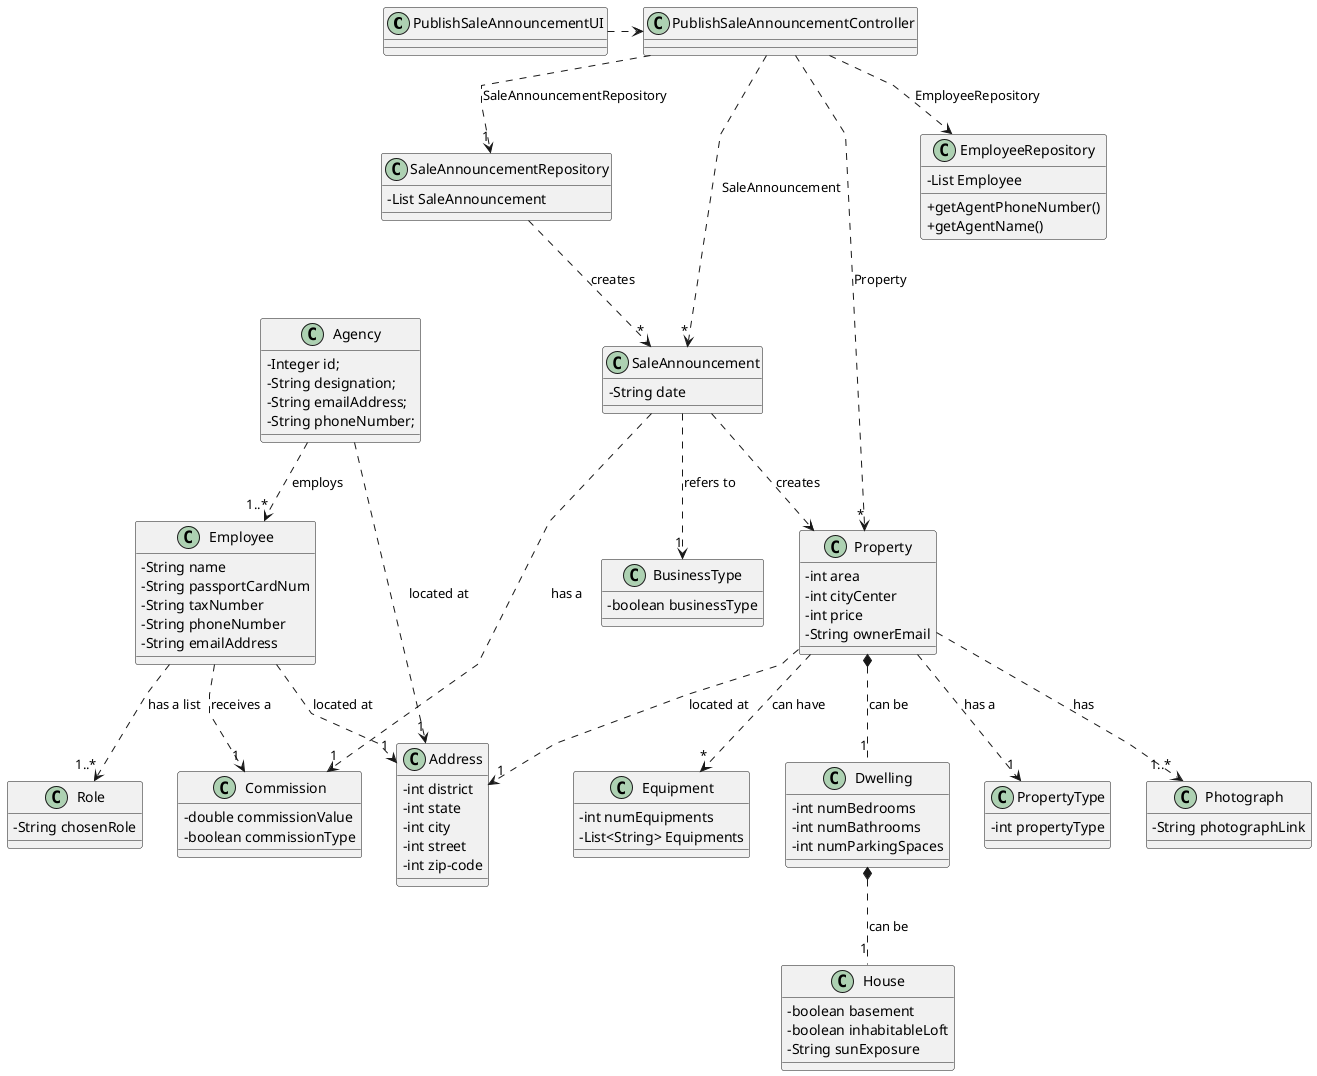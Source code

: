 @startuml
'skinparam monochrome true
skinparam packageStyle rectangle
skinparam shadowing false
skinparam linetype polyline
'skinparam linetype orto

skinparam classAttributeIconSize 0
'left to right direction





class PublishSaleAnnouncementUI{

}

class PublishSaleAnnouncementController {



}

class SaleAnnouncement{
-String date



}
class Commission{
-double commissionValue
-boolean commissionType
}
class Employee {
- String name
- String passportCardNum
- String taxNumber
- String phoneNumber
- String emailAddress
}
class Agency {
- Integer id;
- String designation;
- String emailAddress;
- String phoneNumber;
}
class Role {
- String chosenRole
}

class SaleAnnouncementRepository{
-List SaleAnnouncement
}


class EmployeeRepository{
-List Employee
+getAgentPhoneNumber()
+getAgentName()
}

class Property{
-int area
-int cityCenter
-int price
-String ownerEmail


}
class BusinessType{
-boolean businessType

}

class Dwelling{
-int numBedrooms
-int numBathrooms
-int numParkingSpaces
}

class House{
-boolean basement
-boolean inhabitableLoft
-String sunExposure
}


class PropertyType{
-int propertyType
}

class Address{
-int district
-int state
-int city
-int street
-int zip-code
}

class Photograph{
-String photographLink
}

class Equipment{
-int numEquipments
-List<String> Equipments
}

PublishSaleAnnouncementUI .> PublishSaleAnnouncementController
PublishSaleAnnouncementController ..> "*" SaleAnnouncement : SaleAnnouncement
PublishSaleAnnouncementController ..> "1" SaleAnnouncementRepository : SaleAnnouncementRepository
SaleAnnouncementRepository ..> "*" SaleAnnouncement : creates
PublishSaleAnnouncementController ..> "*" Property : Property
SaleAnnouncement ..> Property : creates
SaleAnnouncement ..> "1" BusinessType : refers to
Property ..> "1" PropertyType : has a
Property ..> "1" Address : located at
Property ..> "1..*" Photograph : has
Property *.. "1" Dwelling : can be
Property ..> "*" Equipment : can have
Dwelling *.. "1" House : can be
SaleAnnouncement ..> "1" Commission : has a
Employee ..> "1" Commission : receives a
Employee ..> "1" Address : located at
Employee ..> "1..*" Role : has a list
PublishSaleAnnouncementController ..> EmployeeRepository : EmployeeRepository
Agency ..> "1..*" Employee : employs
Agency ..> "1" Address : located at


@enduml